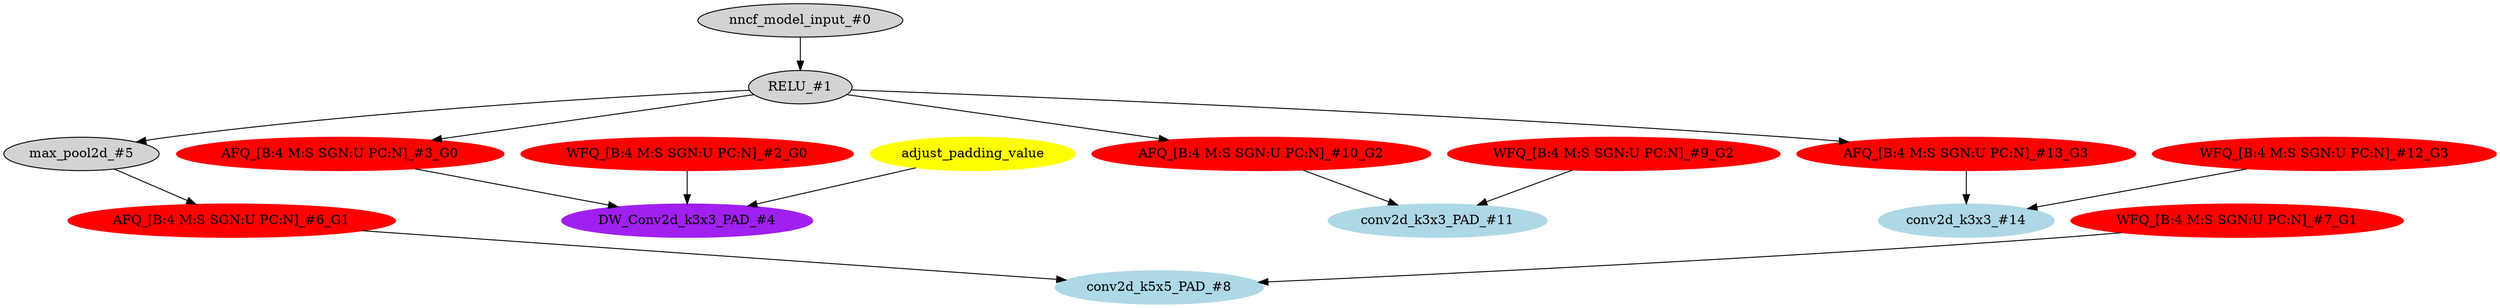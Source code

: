 strict digraph  {
"0 /nncf_model_input" [id=0, label="nncf_model_input_#0", scope="", style=filled, type=nncf_model_input];
"1 MultiBranchesModel/ReLU/RELU" [id=1, label="RELU_#1", scope="MultiBranchesModel/ReLU", style=filled, type=RELU];
"2 MultiBranchesModel/NNCFConv2d[conv_a]/ModuleDict[pre_ops]/UpdateWeight[1]/SymmetricQuantizer[op]/symmetric_quantize" [color=red, id=2, label="WFQ_[B:4 M:S SGN:U PC:N]_#2_G0", scope="MultiBranchesModel/NNCFConv2d[conv_a]/ModuleDict[pre_ops]/UpdateWeight[1]/SymmetricQuantizer[op]", style=filled, type=symmetric_quantize];
"3 MultiBranchesModel/NNCFConv2d[conv_a]/SymmetricQuantizer/symmetric_quantize" [color=red, id=3, label="AFQ_[B:4 M:S SGN:U PC:N]_#3_G0", scope="MultiBranchesModel/NNCFConv2d[conv_a]/SymmetricQuantizer", style=filled, type=symmetric_quantize];
"4 MultiBranchesModel/NNCFConv2d[conv_a]/conv2d" [color=purple, id=4, label="DW_Conv2d_k3x3_PAD_#4", scope="MultiBranchesModel/NNCFConv2d[conv_a]", style=filled, type=conv2d];
"5 MultiBranchesModel/MaxPool2d[max_pool_b]/max_pool2d" [id=5, label="max_pool2d_#5", scope="MultiBranchesModel/MaxPool2d[max_pool_b]", style=filled, type=max_pool2d];
"6 MultiBranchesModel/MaxPool2d[max_pool_b]/SymmetricQuantizer/symmetric_quantize" [color=red, id=6, label="AFQ_[B:4 M:S SGN:U PC:N]_#6_G1", scope="MultiBranchesModel/MaxPool2d[max_pool_b]/SymmetricQuantizer", style=filled, type=symmetric_quantize];
"7 MultiBranchesModel/NNCFConv2d[conv_b]/ModuleDict[pre_ops]/UpdateWeight[0]/SymmetricQuantizer[op]/symmetric_quantize" [color=red, id=7, label="WFQ_[B:4 M:S SGN:U PC:N]_#7_G1", scope="MultiBranchesModel/NNCFConv2d[conv_b]/ModuleDict[pre_ops]/UpdateWeight[0]/SymmetricQuantizer[op]", style=filled, type=symmetric_quantize];
"8 MultiBranchesModel/NNCFConv2d[conv_b]/conv2d" [color=lightblue, id=8, label="conv2d_k5x5_PAD_#8", scope="MultiBranchesModel/NNCFConv2d[conv_b]", style=filled, type=conv2d];
"9 MultiBranchesModel/NNCFConv2d[conv_c]/ModuleDict[pre_ops]/UpdateWeight[0]/SymmetricQuantizer[op]/symmetric_quantize" [color=red, id=9, label="WFQ_[B:4 M:S SGN:U PC:N]_#9_G2", scope="MultiBranchesModel/NNCFConv2d[conv_c]/ModuleDict[pre_ops]/UpdateWeight[0]/SymmetricQuantizer[op]", style=filled, type=symmetric_quantize];
"10 MultiBranchesModel/NNCFConv2d[conv_c]/SymmetricQuantizer/symmetric_quantize" [color=red, id=10, label="AFQ_[B:4 M:S SGN:U PC:N]_#10_G2", scope="MultiBranchesModel/NNCFConv2d[conv_c]/SymmetricQuantizer", style=filled, type=symmetric_quantize];
"11 MultiBranchesModel/NNCFConv2d[conv_c]/conv2d" [color=lightblue, id=11, label="conv2d_k3x3_PAD_#11", scope="MultiBranchesModel/NNCFConv2d[conv_c]", style=filled, type=conv2d];
"12 MultiBranchesModel/NNCFConv2d[conv_d]/ModuleDict[pre_ops]/UpdateWeight[0]/SymmetricQuantizer[op]/symmetric_quantize" [color=red, id=12, label="WFQ_[B:4 M:S SGN:U PC:N]_#12_G3", scope="MultiBranchesModel/NNCFConv2d[conv_d]/ModuleDict[pre_ops]/UpdateWeight[0]/SymmetricQuantizer[op]", style=filled, type=symmetric_quantize];
"13 MultiBranchesModel/NNCFConv2d[conv_d]/SymmetricQuantizer/symmetric_quantize" [color=red, id=13, label="AFQ_[B:4 M:S SGN:U PC:N]_#13_G3", scope="MultiBranchesModel/NNCFConv2d[conv_d]/SymmetricQuantizer", style=filled, type=symmetric_quantize];
"14 MultiBranchesModel/NNCFConv2d[conv_d]/conv2d" [color=lightblue, id=14, label="conv2d_k3x3_#14", scope="MultiBranchesModel/NNCFConv2d[conv_d]", style=filled, type=conv2d];
"4 MultiBranchesModel/NNCFConv2d[conv_a]/conv2d_apad" [color=yellow, label=adjust_padding_value, style=filled, type=""];
"0 /nncf_model_input" -> "1 MultiBranchesModel/ReLU/RELU";
"1 MultiBranchesModel/ReLU/RELU" -> "3 MultiBranchesModel/NNCFConv2d[conv_a]/SymmetricQuantizer/symmetric_quantize";
"1 MultiBranchesModel/ReLU/RELU" -> "5 MultiBranchesModel/MaxPool2d[max_pool_b]/max_pool2d";
"1 MultiBranchesModel/ReLU/RELU" -> "10 MultiBranchesModel/NNCFConv2d[conv_c]/SymmetricQuantizer/symmetric_quantize";
"1 MultiBranchesModel/ReLU/RELU" -> "13 MultiBranchesModel/NNCFConv2d[conv_d]/SymmetricQuantizer/symmetric_quantize";
"2 MultiBranchesModel/NNCFConv2d[conv_a]/ModuleDict[pre_ops]/UpdateWeight[1]/SymmetricQuantizer[op]/symmetric_quantize" -> "4 MultiBranchesModel/NNCFConv2d[conv_a]/conv2d";
"3 MultiBranchesModel/NNCFConv2d[conv_a]/SymmetricQuantizer/symmetric_quantize" -> "4 MultiBranchesModel/NNCFConv2d[conv_a]/conv2d";
"5 MultiBranchesModel/MaxPool2d[max_pool_b]/max_pool2d" -> "6 MultiBranchesModel/MaxPool2d[max_pool_b]/SymmetricQuantizer/symmetric_quantize";
"6 MultiBranchesModel/MaxPool2d[max_pool_b]/SymmetricQuantizer/symmetric_quantize" -> "8 MultiBranchesModel/NNCFConv2d[conv_b]/conv2d";
"7 MultiBranchesModel/NNCFConv2d[conv_b]/ModuleDict[pre_ops]/UpdateWeight[0]/SymmetricQuantizer[op]/symmetric_quantize" -> "8 MultiBranchesModel/NNCFConv2d[conv_b]/conv2d";
"9 MultiBranchesModel/NNCFConv2d[conv_c]/ModuleDict[pre_ops]/UpdateWeight[0]/SymmetricQuantizer[op]/symmetric_quantize" -> "11 MultiBranchesModel/NNCFConv2d[conv_c]/conv2d";
"10 MultiBranchesModel/NNCFConv2d[conv_c]/SymmetricQuantizer/symmetric_quantize" -> "11 MultiBranchesModel/NNCFConv2d[conv_c]/conv2d";
"12 MultiBranchesModel/NNCFConv2d[conv_d]/ModuleDict[pre_ops]/UpdateWeight[0]/SymmetricQuantizer[op]/symmetric_quantize" -> "14 MultiBranchesModel/NNCFConv2d[conv_d]/conv2d";
"13 MultiBranchesModel/NNCFConv2d[conv_d]/SymmetricQuantizer/symmetric_quantize" -> "14 MultiBranchesModel/NNCFConv2d[conv_d]/conv2d";
"4 MultiBranchesModel/NNCFConv2d[conv_a]/conv2d_apad" -> "4 MultiBranchesModel/NNCFConv2d[conv_a]/conv2d";
}

